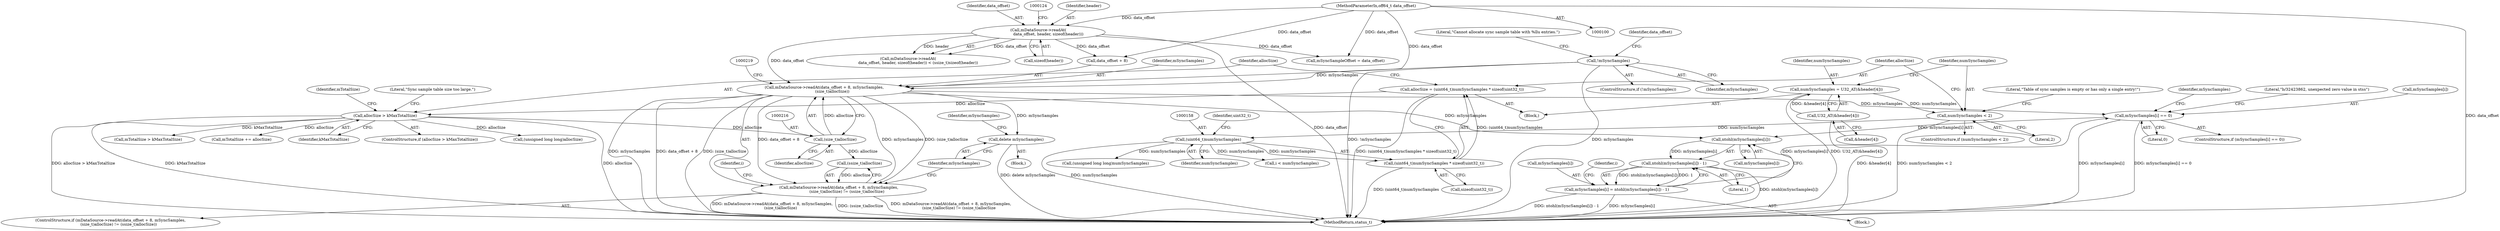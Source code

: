 digraph "0_Android_7fa3f552a6f34ed05c15e64ea30b8eed53f77a41@API" {
"1000210" [label="(Call,mDataSource->readAt(data_offset + 8, mSyncSamples,\n             (size_t)allocSize))"];
"1000118" [label="(Call,mDataSource->readAt(\n                data_offset, header, sizeof(header)))"];
"1000101" [label="(MethodParameterIn,off64_t data_offset)"];
"1000198" [label="(Call,!mSyncSamples)"];
"1000215" [label="(Call,(size_t)allocSize)"];
"1000163" [label="(Call,allocSize > kMaxTotalSize)"];
"1000154" [label="(Call,allocSize = (uint64_t)numSyncSamples * sizeof(uint32_t))"];
"1000156" [label="(Call,(uint64_t)numSyncSamples * sizeof(uint32_t))"];
"1000157" [label="(Call,(uint64_t)numSyncSamples)"];
"1000147" [label="(Call,numSyncSamples < 2)"];
"1000139" [label="(Call,numSyncSamples = U32_AT(&header[4]))"];
"1000141" [label="(Call,U32_AT(&header[4]))"];
"1000209" [label="(Call,mDataSource->readAt(data_offset + 8, mSyncSamples,\n             (size_t)allocSize) != (ssize_t)allocSize)"];
"1000222" [label="(Call,delete mSyncSamples)"];
"1000241" [label="(Call,mSyncSamples[i] == 0)"];
"1000255" [label="(Call,ntohl(mSyncSamples[i]))"];
"1000254" [label="(Call,ntohl(mSyncSamples[i]) - 1)"];
"1000250" [label="(Call,mSyncSamples[i] = ntohl(mSyncSamples[i]) - 1)"];
"1000197" [label="(ControlStructure,if (!mSyncSamples))"];
"1000139" [label="(Call,numSyncSamples = U32_AT(&header[4]))"];
"1000242" [label="(Call,mSyncSamples[i])"];
"1000175" [label="(Call,mTotalSize > kMaxTotalSize)"];
"1000198" [label="(Call,!mSyncSamples)"];
"1000250" [label="(Call,mSyncSamples[i] = ntohl(mSyncSamples[i]) - 1)"];
"1000221" [label="(Block,)"];
"1000232" [label="(Identifier,i)"];
"1000212" [label="(Identifier,data_offset)"];
"1000223" [label="(Identifier,mSyncSamples)"];
"1000252" [label="(Identifier,mSyncSamples)"];
"1000256" [label="(Call,mSyncSamples[i])"];
"1000215" [label="(Call,(size_t)allocSize)"];
"1000222" [label="(Call,delete mSyncSamples)"];
"1000155" [label="(Identifier,allocSize)"];
"1000157" [label="(Call,(uint64_t)numSyncSamples)"];
"1000225" [label="(Identifier,mSyncSamples)"];
"1000117" [label="(Call,mDataSource->readAt(\n                data_offset, header, sizeof(header)) < (ssize_t)sizeof(header))"];
"1000141" [label="(Call,U32_AT(&header[4]))"];
"1000171" [label="(Call,mTotalSize += allocSize)"];
"1000140" [label="(Identifier,numSyncSamples)"];
"1000210" [label="(Call,mDataSource->readAt(data_offset + 8, mSyncSamples,\n             (size_t)allocSize))"];
"1000165" [label="(Identifier,kMaxTotalSize)"];
"1000248" [label="(Literal,\"b/32423862, unexpected zero value in stss\")"];
"1000251" [label="(Call,mSyncSamples[i])"];
"1000120" [label="(Identifier,header)"];
"1000156" [label="(Call,(uint64_t)numSyncSamples * sizeof(uint32_t))"];
"1000164" [label="(Identifier,allocSize)"];
"1000101" [label="(MethodParameterIn,off64_t data_offset)"];
"1000118" [label="(Call,mDataSource->readAt(\n                data_offset, header, sizeof(header)))"];
"1000119" [label="(Identifier,data_offset)"];
"1000161" [label="(Identifier,uint32_t)"];
"1000214" [label="(Identifier,mSyncSamples)"];
"1000160" [label="(Call,sizeof(uint32_t))"];
"1000147" [label="(Call,numSyncSamples < 2)"];
"1000203" [label="(Call,(unsigned long long)numSyncSamples)"];
"1000148" [label="(Identifier,numSyncSamples)"];
"1000211" [label="(Call,data_offset + 8)"];
"1000146" [label="(ControlStructure,if (numSyncSamples < 2))"];
"1000217" [label="(Identifier,allocSize)"];
"1000245" [label="(Literal,0)"];
"1000240" [label="(ControlStructure,if (mSyncSamples[i] == 0))"];
"1000159" [label="(Identifier,numSyncSamples)"];
"1000142" [label="(Call,&header[4])"];
"1000162" [label="(ControlStructure,if (allocSize > kMaxTotalSize))"];
"1000255" [label="(Call,ntohl(mSyncSamples[i]))"];
"1000168" [label="(Literal,\"Sync sample table size too large.\")"];
"1000103" [label="(Block,)"];
"1000163" [label="(Call,allocSize > kMaxTotalSize)"];
"1000202" [label="(Literal,\"Cannot allocate sync sample table with %llu entries.\")"];
"1000149" [label="(Literal,2)"];
"1000241" [label="(Call,mSyncSamples[i] == 0)"];
"1000238" [label="(Identifier,i)"];
"1000154" [label="(Call,allocSize = (uint64_t)numSyncSamples * sizeof(uint32_t))"];
"1000268" [label="(MethodReturn,status_t)"];
"1000152" [label="(Literal,\"Table of sync samples is empty or has only a single entry!\")"];
"1000260" [label="(Call,mSyncSampleOffset = data_offset)"];
"1000218" [label="(Call,(ssize_t)allocSize)"];
"1000209" [label="(Call,mDataSource->readAt(data_offset + 8, mSyncSamples,\n             (size_t)allocSize) != (ssize_t)allocSize)"];
"1000234" [label="(Call,i < numSyncSamples)"];
"1000259" [label="(Literal,1)"];
"1000172" [label="(Identifier,mTotalSize)"];
"1000199" [label="(Identifier,mSyncSamples)"];
"1000208" [label="(ControlStructure,if (mDataSource->readAt(data_offset + 8, mSyncSamples,\n             (size_t)allocSize) != (ssize_t)allocSize))"];
"1000121" [label="(Call,sizeof(header))"];
"1000239" [label="(Block,)"];
"1000181" [label="(Call,(unsigned long long)allocSize)"];
"1000254" [label="(Call,ntohl(mSyncSamples[i]) - 1)"];
"1000210" -> "1000209"  [label="AST: "];
"1000210" -> "1000215"  [label="CFG: "];
"1000211" -> "1000210"  [label="AST: "];
"1000214" -> "1000210"  [label="AST: "];
"1000215" -> "1000210"  [label="AST: "];
"1000219" -> "1000210"  [label="CFG: "];
"1000210" -> "1000268"  [label="DDG: mSyncSamples"];
"1000210" -> "1000268"  [label="DDG: data_offset + 8"];
"1000210" -> "1000268"  [label="DDG: (size_t)allocSize"];
"1000210" -> "1000209"  [label="DDG: data_offset + 8"];
"1000210" -> "1000209"  [label="DDG: mSyncSamples"];
"1000210" -> "1000209"  [label="DDG: (size_t)allocSize"];
"1000118" -> "1000210"  [label="DDG: data_offset"];
"1000101" -> "1000210"  [label="DDG: data_offset"];
"1000198" -> "1000210"  [label="DDG: mSyncSamples"];
"1000215" -> "1000210"  [label="DDG: allocSize"];
"1000210" -> "1000222"  [label="DDG: mSyncSamples"];
"1000210" -> "1000241"  [label="DDG: mSyncSamples"];
"1000210" -> "1000255"  [label="DDG: mSyncSamples"];
"1000118" -> "1000117"  [label="AST: "];
"1000118" -> "1000121"  [label="CFG: "];
"1000119" -> "1000118"  [label="AST: "];
"1000120" -> "1000118"  [label="AST: "];
"1000121" -> "1000118"  [label="AST: "];
"1000124" -> "1000118"  [label="CFG: "];
"1000118" -> "1000268"  [label="DDG: data_offset"];
"1000118" -> "1000117"  [label="DDG: data_offset"];
"1000118" -> "1000117"  [label="DDG: header"];
"1000101" -> "1000118"  [label="DDG: data_offset"];
"1000118" -> "1000211"  [label="DDG: data_offset"];
"1000118" -> "1000260"  [label="DDG: data_offset"];
"1000101" -> "1000100"  [label="AST: "];
"1000101" -> "1000268"  [label="DDG: data_offset"];
"1000101" -> "1000211"  [label="DDG: data_offset"];
"1000101" -> "1000260"  [label="DDG: data_offset"];
"1000198" -> "1000197"  [label="AST: "];
"1000198" -> "1000199"  [label="CFG: "];
"1000199" -> "1000198"  [label="AST: "];
"1000202" -> "1000198"  [label="CFG: "];
"1000212" -> "1000198"  [label="CFG: "];
"1000198" -> "1000268"  [label="DDG: mSyncSamples"];
"1000198" -> "1000268"  [label="DDG: !mSyncSamples"];
"1000215" -> "1000217"  [label="CFG: "];
"1000216" -> "1000215"  [label="AST: "];
"1000217" -> "1000215"  [label="AST: "];
"1000163" -> "1000215"  [label="DDG: allocSize"];
"1000215" -> "1000218"  [label="DDG: allocSize"];
"1000163" -> "1000162"  [label="AST: "];
"1000163" -> "1000165"  [label="CFG: "];
"1000164" -> "1000163"  [label="AST: "];
"1000165" -> "1000163"  [label="AST: "];
"1000168" -> "1000163"  [label="CFG: "];
"1000172" -> "1000163"  [label="CFG: "];
"1000163" -> "1000268"  [label="DDG: allocSize"];
"1000163" -> "1000268"  [label="DDG: allocSize > kMaxTotalSize"];
"1000163" -> "1000268"  [label="DDG: kMaxTotalSize"];
"1000154" -> "1000163"  [label="DDG: allocSize"];
"1000163" -> "1000171"  [label="DDG: allocSize"];
"1000163" -> "1000175"  [label="DDG: kMaxTotalSize"];
"1000163" -> "1000181"  [label="DDG: allocSize"];
"1000154" -> "1000103"  [label="AST: "];
"1000154" -> "1000156"  [label="CFG: "];
"1000155" -> "1000154"  [label="AST: "];
"1000156" -> "1000154"  [label="AST: "];
"1000164" -> "1000154"  [label="CFG: "];
"1000154" -> "1000268"  [label="DDG: (uint64_t)numSyncSamples * sizeof(uint32_t)"];
"1000156" -> "1000154"  [label="DDG: (uint64_t)numSyncSamples"];
"1000156" -> "1000160"  [label="CFG: "];
"1000157" -> "1000156"  [label="AST: "];
"1000160" -> "1000156"  [label="AST: "];
"1000156" -> "1000268"  [label="DDG: (uint64_t)numSyncSamples"];
"1000157" -> "1000156"  [label="DDG: numSyncSamples"];
"1000157" -> "1000159"  [label="CFG: "];
"1000158" -> "1000157"  [label="AST: "];
"1000159" -> "1000157"  [label="AST: "];
"1000161" -> "1000157"  [label="CFG: "];
"1000157" -> "1000268"  [label="DDG: numSyncSamples"];
"1000147" -> "1000157"  [label="DDG: numSyncSamples"];
"1000157" -> "1000203"  [label="DDG: numSyncSamples"];
"1000157" -> "1000234"  [label="DDG: numSyncSamples"];
"1000147" -> "1000146"  [label="AST: "];
"1000147" -> "1000149"  [label="CFG: "];
"1000148" -> "1000147"  [label="AST: "];
"1000149" -> "1000147"  [label="AST: "];
"1000152" -> "1000147"  [label="CFG: "];
"1000155" -> "1000147"  [label="CFG: "];
"1000147" -> "1000268"  [label="DDG: numSyncSamples < 2"];
"1000139" -> "1000147"  [label="DDG: numSyncSamples"];
"1000139" -> "1000103"  [label="AST: "];
"1000139" -> "1000141"  [label="CFG: "];
"1000140" -> "1000139"  [label="AST: "];
"1000141" -> "1000139"  [label="AST: "];
"1000148" -> "1000139"  [label="CFG: "];
"1000139" -> "1000268"  [label="DDG: U32_AT(&header[4])"];
"1000141" -> "1000139"  [label="DDG: &header[4]"];
"1000141" -> "1000142"  [label="CFG: "];
"1000142" -> "1000141"  [label="AST: "];
"1000141" -> "1000268"  [label="DDG: &header[4]"];
"1000209" -> "1000208"  [label="AST: "];
"1000209" -> "1000218"  [label="CFG: "];
"1000218" -> "1000209"  [label="AST: "];
"1000223" -> "1000209"  [label="CFG: "];
"1000232" -> "1000209"  [label="CFG: "];
"1000209" -> "1000268"  [label="DDG: mDataSource->readAt(data_offset + 8, mSyncSamples,\n             (size_t)allocSize) != (ssize_t)allocSize"];
"1000209" -> "1000268"  [label="DDG: mDataSource->readAt(data_offset + 8, mSyncSamples,\n             (size_t)allocSize)"];
"1000209" -> "1000268"  [label="DDG: (ssize_t)allocSize"];
"1000218" -> "1000209"  [label="DDG: allocSize"];
"1000222" -> "1000221"  [label="AST: "];
"1000222" -> "1000223"  [label="CFG: "];
"1000223" -> "1000222"  [label="AST: "];
"1000225" -> "1000222"  [label="CFG: "];
"1000222" -> "1000268"  [label="DDG: delete mSyncSamples"];
"1000241" -> "1000240"  [label="AST: "];
"1000241" -> "1000245"  [label="CFG: "];
"1000242" -> "1000241"  [label="AST: "];
"1000245" -> "1000241"  [label="AST: "];
"1000248" -> "1000241"  [label="CFG: "];
"1000252" -> "1000241"  [label="CFG: "];
"1000241" -> "1000268"  [label="DDG: mSyncSamples[i]"];
"1000241" -> "1000268"  [label="DDG: mSyncSamples[i] == 0"];
"1000250" -> "1000241"  [label="DDG: mSyncSamples[i]"];
"1000241" -> "1000255"  [label="DDG: mSyncSamples[i]"];
"1000255" -> "1000254"  [label="AST: "];
"1000255" -> "1000256"  [label="CFG: "];
"1000256" -> "1000255"  [label="AST: "];
"1000259" -> "1000255"  [label="CFG: "];
"1000255" -> "1000254"  [label="DDG: mSyncSamples[i]"];
"1000254" -> "1000250"  [label="AST: "];
"1000254" -> "1000259"  [label="CFG: "];
"1000259" -> "1000254"  [label="AST: "];
"1000250" -> "1000254"  [label="CFG: "];
"1000254" -> "1000268"  [label="DDG: ntohl(mSyncSamples[i])"];
"1000254" -> "1000250"  [label="DDG: ntohl(mSyncSamples[i])"];
"1000254" -> "1000250"  [label="DDG: 1"];
"1000250" -> "1000239"  [label="AST: "];
"1000251" -> "1000250"  [label="AST: "];
"1000238" -> "1000250"  [label="CFG: "];
"1000250" -> "1000268"  [label="DDG: mSyncSamples[i]"];
"1000250" -> "1000268"  [label="DDG: ntohl(mSyncSamples[i]) - 1"];
}
